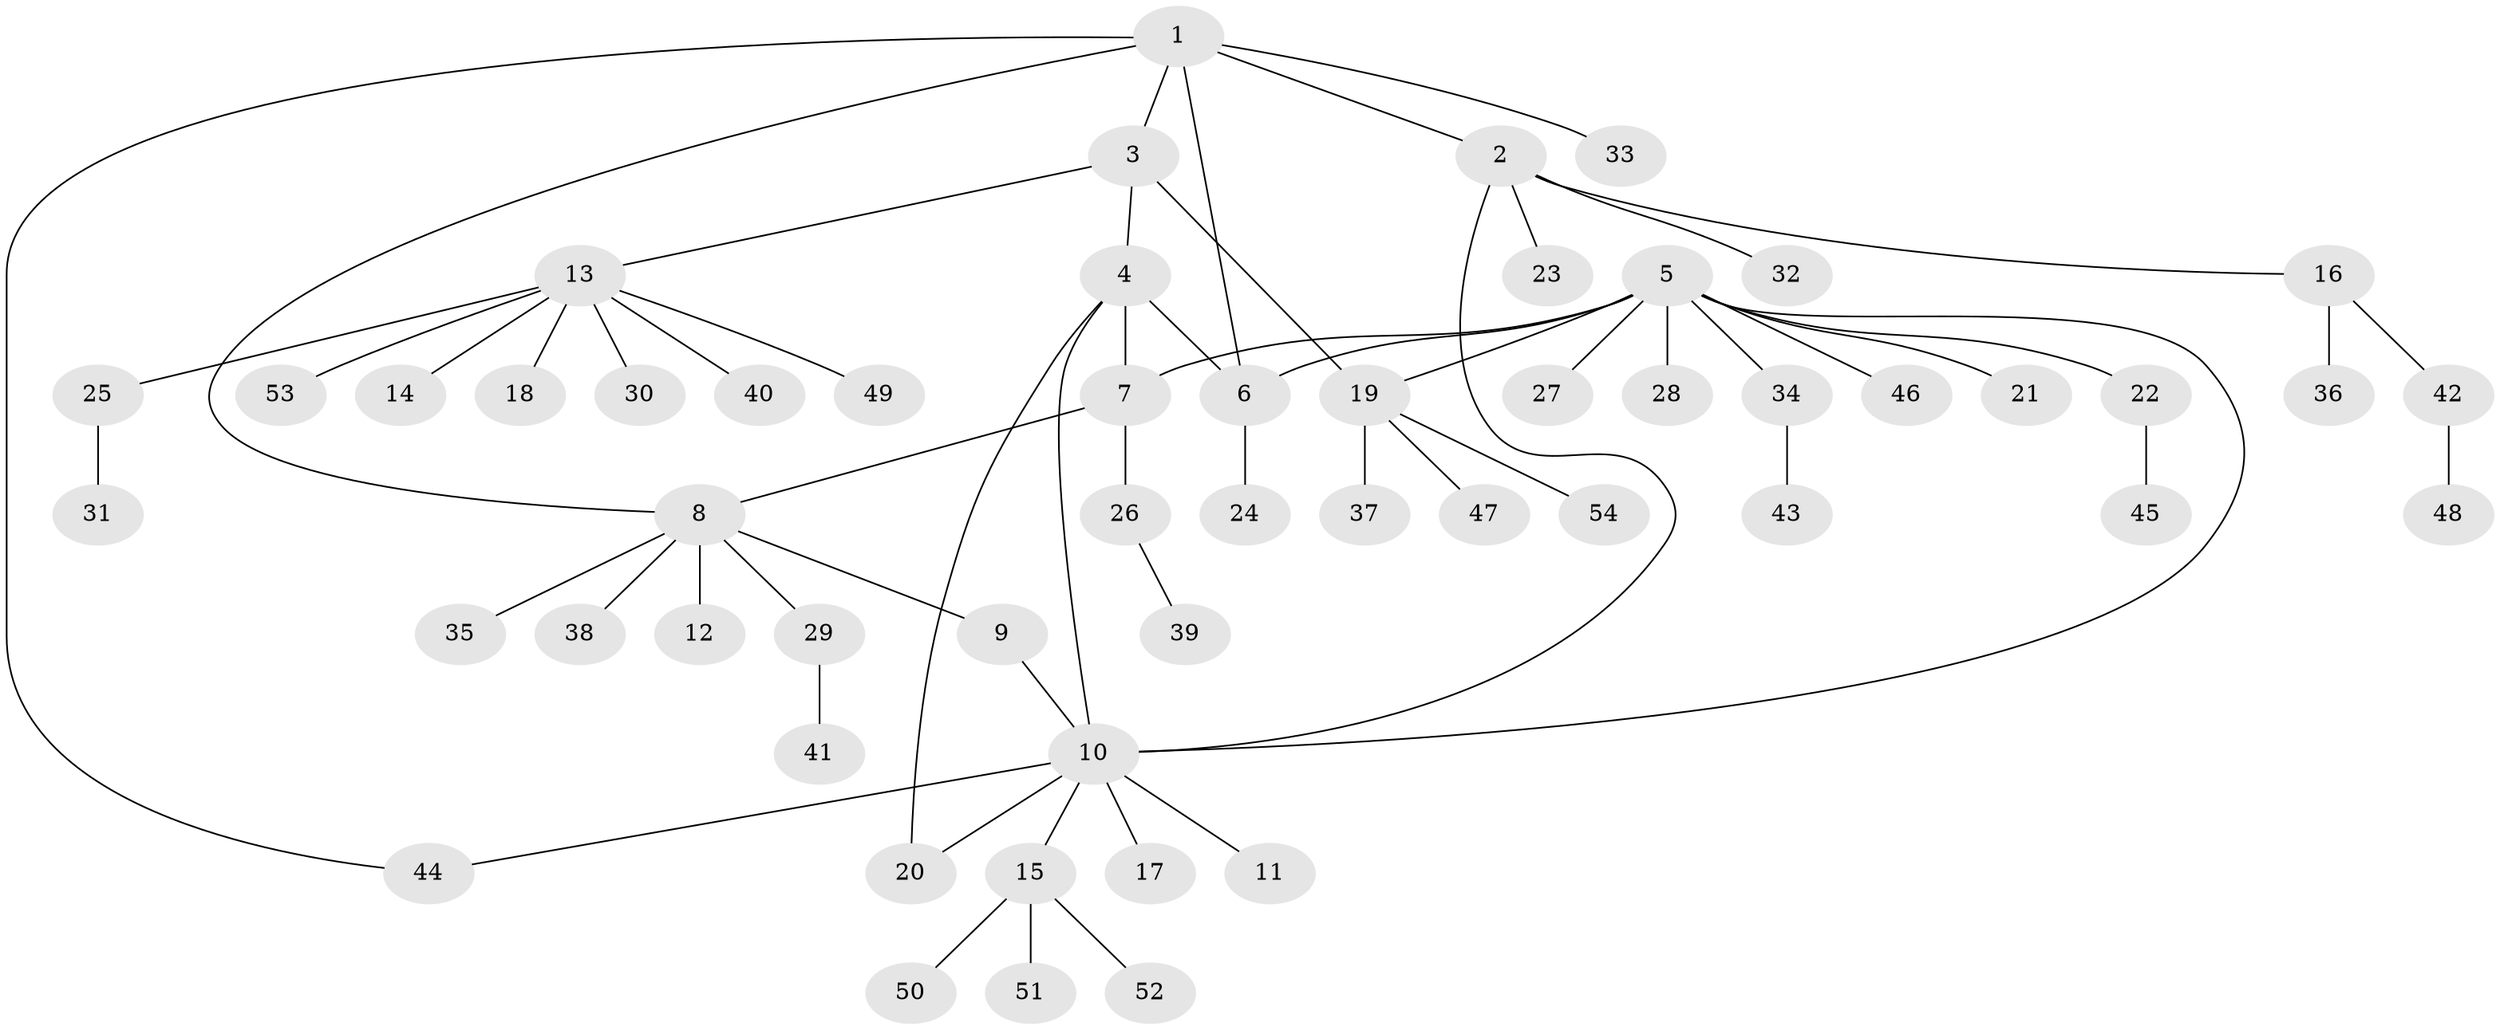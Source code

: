 // Generated by graph-tools (version 1.1) at 2025/11/02/27/25 16:11:33]
// undirected, 54 vertices, 62 edges
graph export_dot {
graph [start="1"]
  node [color=gray90,style=filled];
  1;
  2;
  3;
  4;
  5;
  6;
  7;
  8;
  9;
  10;
  11;
  12;
  13;
  14;
  15;
  16;
  17;
  18;
  19;
  20;
  21;
  22;
  23;
  24;
  25;
  26;
  27;
  28;
  29;
  30;
  31;
  32;
  33;
  34;
  35;
  36;
  37;
  38;
  39;
  40;
  41;
  42;
  43;
  44;
  45;
  46;
  47;
  48;
  49;
  50;
  51;
  52;
  53;
  54;
  1 -- 2;
  1 -- 3;
  1 -- 6;
  1 -- 8;
  1 -- 33;
  1 -- 44;
  2 -- 10;
  2 -- 16;
  2 -- 23;
  2 -- 32;
  3 -- 4;
  3 -- 13;
  3 -- 19;
  4 -- 6;
  4 -- 7;
  4 -- 10;
  4 -- 20;
  5 -- 6;
  5 -- 7;
  5 -- 10;
  5 -- 19;
  5 -- 21;
  5 -- 22;
  5 -- 27;
  5 -- 28;
  5 -- 34;
  5 -- 46;
  6 -- 24;
  7 -- 8;
  7 -- 26;
  8 -- 9;
  8 -- 12;
  8 -- 29;
  8 -- 35;
  8 -- 38;
  9 -- 10;
  10 -- 11;
  10 -- 15;
  10 -- 17;
  10 -- 20;
  10 -- 44;
  13 -- 14;
  13 -- 18;
  13 -- 25;
  13 -- 30;
  13 -- 40;
  13 -- 49;
  13 -- 53;
  15 -- 50;
  15 -- 51;
  15 -- 52;
  16 -- 36;
  16 -- 42;
  19 -- 37;
  19 -- 47;
  19 -- 54;
  22 -- 45;
  25 -- 31;
  26 -- 39;
  29 -- 41;
  34 -- 43;
  42 -- 48;
}
